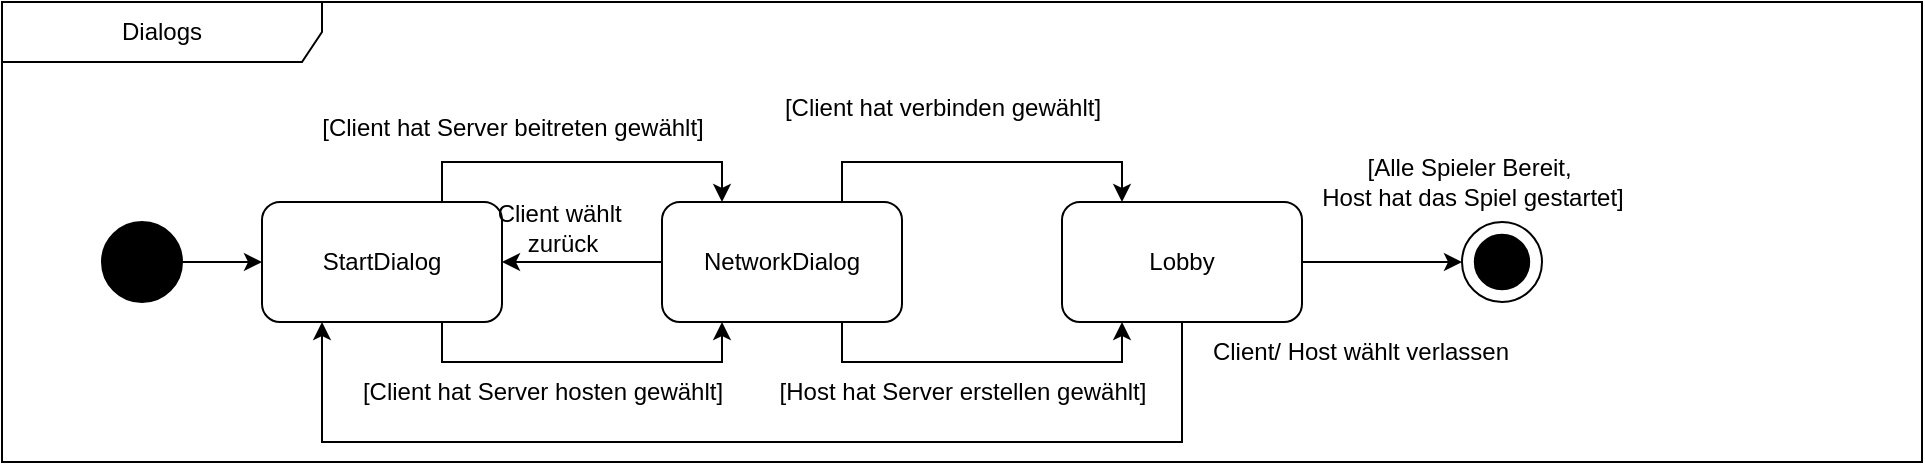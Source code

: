 <mxfile version="24.7.8">
  <diagram name="Seite-1" id="ZCMoJAiUBJKG5svAax1x">
    <mxGraphModel dx="1218" dy="686" grid="1" gridSize="10" guides="1" tooltips="1" connect="1" arrows="1" fold="1" page="1" pageScale="1" pageWidth="827" pageHeight="1169" math="0" shadow="0">
      <root>
        <mxCell id="0" />
        <mxCell id="1" parent="0" />
        <mxCell id="h-Z5Q2SMxZfGoNnI0Qr6-23" style="edgeStyle=orthogonalEdgeStyle;rounded=0;orthogonalLoop=1;jettySize=auto;html=1;entryX=0;entryY=0.5;entryDx=0;entryDy=0;" edge="1" parent="1" source="h-Z5Q2SMxZfGoNnI0Qr6-24" target="h-Z5Q2SMxZfGoNnI0Qr6-27">
          <mxGeometry relative="1" as="geometry" />
        </mxCell>
        <mxCell id="h-Z5Q2SMxZfGoNnI0Qr6-24" value="" style="ellipse;whiteSpace=wrap;html=1;aspect=fixed;fillColor=#000000;" vertex="1" parent="1">
          <mxGeometry x="80" y="790" width="40" height="40" as="geometry" />
        </mxCell>
        <mxCell id="h-Z5Q2SMxZfGoNnI0Qr6-48" style="edgeStyle=orthogonalEdgeStyle;rounded=0;orthogonalLoop=1;jettySize=auto;html=1;exitX=0.75;exitY=0;exitDx=0;exitDy=0;entryX=0.25;entryY=0;entryDx=0;entryDy=0;" edge="1" parent="1" source="h-Z5Q2SMxZfGoNnI0Qr6-27" target="h-Z5Q2SMxZfGoNnI0Qr6-45">
          <mxGeometry relative="1" as="geometry" />
        </mxCell>
        <mxCell id="h-Z5Q2SMxZfGoNnI0Qr6-49" style="edgeStyle=orthogonalEdgeStyle;rounded=0;orthogonalLoop=1;jettySize=auto;html=1;exitX=0.75;exitY=1;exitDx=0;exitDy=0;entryX=0.25;entryY=1;entryDx=0;entryDy=0;" edge="1" parent="1" source="h-Z5Q2SMxZfGoNnI0Qr6-27" target="h-Z5Q2SMxZfGoNnI0Qr6-45">
          <mxGeometry relative="1" as="geometry" />
        </mxCell>
        <mxCell id="h-Z5Q2SMxZfGoNnI0Qr6-27" value="StartDialog" style="rounded=1;whiteSpace=wrap;html=1;" vertex="1" parent="1">
          <mxGeometry x="160" y="780" width="120" height="60" as="geometry" />
        </mxCell>
        <mxCell id="h-Z5Q2SMxZfGoNnI0Qr6-31" value="Dialogs" style="shape=umlFrame;whiteSpace=wrap;html=1;pointerEvents=0;recursiveResize=0;container=1;collapsible=0;width=160;" vertex="1" parent="1">
          <mxGeometry x="30" y="680" width="960" height="230" as="geometry" />
        </mxCell>
        <mxCell id="h-Z5Q2SMxZfGoNnI0Qr6-34" value="" style="ellipse;whiteSpace=wrap;html=1;aspect=fixed;" vertex="1" parent="h-Z5Q2SMxZfGoNnI0Qr6-31">
          <mxGeometry x="730" y="110" width="40" height="40" as="geometry" />
        </mxCell>
        <mxCell id="h-Z5Q2SMxZfGoNnI0Qr6-35" value="" style="ellipse;whiteSpace=wrap;html=1;aspect=fixed;fillColor=#000000;" vertex="1" parent="h-Z5Q2SMxZfGoNnI0Qr6-31">
          <mxGeometry x="736.41" y="116.41" width="27.18" height="27.18" as="geometry" />
        </mxCell>
        <mxCell id="h-Z5Q2SMxZfGoNnI0Qr6-51" style="edgeStyle=orthogonalEdgeStyle;rounded=0;orthogonalLoop=1;jettySize=auto;html=1;exitX=0.75;exitY=0;exitDx=0;exitDy=0;entryX=0.25;entryY=0;entryDx=0;entryDy=0;" edge="1" parent="h-Z5Q2SMxZfGoNnI0Qr6-31" source="h-Z5Q2SMxZfGoNnI0Qr6-45" target="h-Z5Q2SMxZfGoNnI0Qr6-46">
          <mxGeometry relative="1" as="geometry" />
        </mxCell>
        <mxCell id="h-Z5Q2SMxZfGoNnI0Qr6-52" style="edgeStyle=orthogonalEdgeStyle;rounded=0;orthogonalLoop=1;jettySize=auto;html=1;exitX=0.75;exitY=1;exitDx=0;exitDy=0;entryX=0.25;entryY=1;entryDx=0;entryDy=0;" edge="1" parent="h-Z5Q2SMxZfGoNnI0Qr6-31" source="h-Z5Q2SMxZfGoNnI0Qr6-45" target="h-Z5Q2SMxZfGoNnI0Qr6-46">
          <mxGeometry relative="1" as="geometry" />
        </mxCell>
        <mxCell id="h-Z5Q2SMxZfGoNnI0Qr6-45" value="NetworkDialog" style="rounded=1;whiteSpace=wrap;html=1;" vertex="1" parent="h-Z5Q2SMxZfGoNnI0Qr6-31">
          <mxGeometry x="330" y="100" width="120" height="60" as="geometry" />
        </mxCell>
        <mxCell id="h-Z5Q2SMxZfGoNnI0Qr6-54" style="edgeStyle=orthogonalEdgeStyle;rounded=0;orthogonalLoop=1;jettySize=auto;html=1;entryX=0;entryY=0.5;entryDx=0;entryDy=0;" edge="1" parent="h-Z5Q2SMxZfGoNnI0Qr6-31" source="h-Z5Q2SMxZfGoNnI0Qr6-46" target="h-Z5Q2SMxZfGoNnI0Qr6-34">
          <mxGeometry relative="1" as="geometry" />
        </mxCell>
        <mxCell id="h-Z5Q2SMxZfGoNnI0Qr6-46" value="Lobby" style="rounded=1;whiteSpace=wrap;html=1;" vertex="1" parent="h-Z5Q2SMxZfGoNnI0Qr6-31">
          <mxGeometry x="530" y="100" width="120" height="60" as="geometry" />
        </mxCell>
        <mxCell id="h-Z5Q2SMxZfGoNnI0Qr6-55" value="[Alle Spieler Bereit,&amp;nbsp;&lt;div&gt;Host hat das Spiel gestartet]&lt;/div&gt;" style="text;html=1;align=center;verticalAlign=middle;resizable=0;points=[];autosize=1;strokeColor=none;fillColor=none;" vertex="1" parent="h-Z5Q2SMxZfGoNnI0Qr6-31">
          <mxGeometry x="650" y="70" width="170" height="40" as="geometry" />
        </mxCell>
        <mxCell id="h-Z5Q2SMxZfGoNnI0Qr6-57" value="[Client hat Server beitreten gewählt]" style="text;html=1;align=center;verticalAlign=middle;resizable=0;points=[];autosize=1;strokeColor=none;fillColor=none;" vertex="1" parent="h-Z5Q2SMxZfGoNnI0Qr6-31">
          <mxGeometry x="150" y="48" width="210" height="30" as="geometry" />
        </mxCell>
        <mxCell id="h-Z5Q2SMxZfGoNnI0Qr6-58" value="[Client hat Server hosten gewählt]" style="text;html=1;align=center;verticalAlign=middle;resizable=0;points=[];autosize=1;strokeColor=none;fillColor=none;" vertex="1" parent="h-Z5Q2SMxZfGoNnI0Qr6-31">
          <mxGeometry x="170" y="180" width="200" height="30" as="geometry" />
        </mxCell>
        <mxCell id="h-Z5Q2SMxZfGoNnI0Qr6-59" value="[Host hat Server erstellen gewählt]" style="text;html=1;align=center;verticalAlign=middle;resizable=0;points=[];autosize=1;strokeColor=none;fillColor=none;" vertex="1" parent="h-Z5Q2SMxZfGoNnI0Qr6-31">
          <mxGeometry x="375" y="180" width="210" height="30" as="geometry" />
        </mxCell>
        <mxCell id="h-Z5Q2SMxZfGoNnI0Qr6-60" value="Client/ Host wählt verlassen" style="text;html=1;align=center;verticalAlign=middle;resizable=0;points=[];autosize=1;strokeColor=none;fillColor=none;" vertex="1" parent="h-Z5Q2SMxZfGoNnI0Qr6-31">
          <mxGeometry x="593.59" y="160" width="170" height="30" as="geometry" />
        </mxCell>
        <mxCell id="h-Z5Q2SMxZfGoNnI0Qr6-50" style="edgeStyle=orthogonalEdgeStyle;rounded=0;orthogonalLoop=1;jettySize=auto;html=1;exitX=0;exitY=0.5;exitDx=0;exitDy=0;entryX=1;entryY=0.5;entryDx=0;entryDy=0;" edge="1" parent="1" source="h-Z5Q2SMxZfGoNnI0Qr6-45" target="h-Z5Q2SMxZfGoNnI0Qr6-27">
          <mxGeometry relative="1" as="geometry" />
        </mxCell>
        <mxCell id="h-Z5Q2SMxZfGoNnI0Qr6-53" style="edgeStyle=orthogonalEdgeStyle;rounded=0;orthogonalLoop=1;jettySize=auto;html=1;exitX=0.5;exitY=1;exitDx=0;exitDy=0;entryX=0.25;entryY=1;entryDx=0;entryDy=0;" edge="1" parent="1" source="h-Z5Q2SMxZfGoNnI0Qr6-46" target="h-Z5Q2SMxZfGoNnI0Qr6-27">
          <mxGeometry relative="1" as="geometry">
            <Array as="points">
              <mxPoint x="620" y="900" />
              <mxPoint x="190" y="900" />
            </Array>
          </mxGeometry>
        </mxCell>
        <mxCell id="h-Z5Q2SMxZfGoNnI0Qr6-56" value="[Client hat verbinden gewählt]" style="text;html=1;align=center;verticalAlign=middle;resizable=0;points=[];autosize=1;strokeColor=none;fillColor=none;" vertex="1" parent="1">
          <mxGeometry x="410" y="718" width="180" height="30" as="geometry" />
        </mxCell>
        <mxCell id="h-Z5Q2SMxZfGoNnI0Qr6-61" value="Client wählt&amp;nbsp;&lt;div&gt;zurück&lt;/div&gt;" style="text;html=1;align=center;verticalAlign=middle;resizable=0;points=[];autosize=1;strokeColor=none;fillColor=none;" vertex="1" parent="1">
          <mxGeometry x="265" y="773" width="90" height="40" as="geometry" />
        </mxCell>
      </root>
    </mxGraphModel>
  </diagram>
</mxfile>
